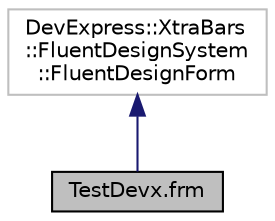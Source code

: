 digraph "TestDevx.frm"
{
  edge [fontname="Helvetica",fontsize="10",labelfontname="Helvetica",labelfontsize="10"];
  node [fontname="Helvetica",fontsize="10",shape=record];
  Node2 [label="TestDevx.frm",height=0.2,width=0.4,color="black", fillcolor="grey75", style="filled", fontcolor="black"];
  Node3 -> Node2 [dir="back",color="midnightblue",fontsize="10",style="solid",fontname="Helvetica"];
  Node3 [label="DevExpress::XtraBars\l::FluentDesignSystem\l::FluentDesignForm",height=0.2,width=0.4,color="grey75", fillcolor="white", style="filled"];
}

